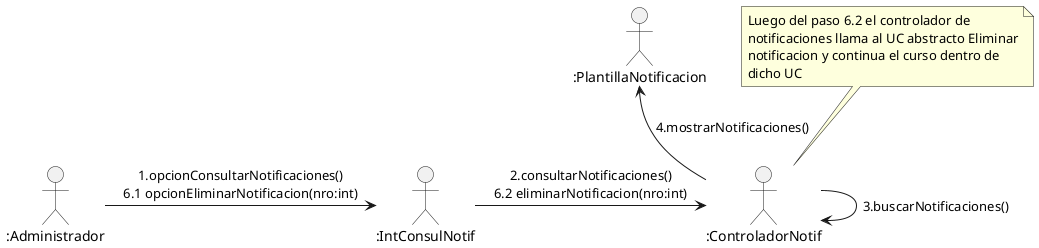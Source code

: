 @startuml
    allow_mixing
    note as nota1
        Luego del paso 6.2 el controlador de 
        notificaciones llama al UC abstracto Eliminar
        notificacion y continua el curso dentro de 
        dicho UC
    end note
    actor ":Administrador" as admin
    boundary ":IntConsulNotif" as intConsulNotif
    control ":ControladorNotif" as ctrlNotif
    collections ":PlantillaNotificacion" as plantiList

    nota1 --> ctrlNotif

    admin -> intConsulNotif : "1.opcionConsultarNotificaciones()\n6.1 opcionEliminarNotificacion(nro:int)"
    intConsulNotif -> ctrlNotif : "2.consultarNotificaciones()\n6.2 eliminarNotificacion(nro:int)"
    ctrlNotif -> ctrlNotif : "3.buscarNotificaciones()"
    ctrlNotif -up-> plantiList : "4.mostrarNotificaciones()"


    
@enduml
